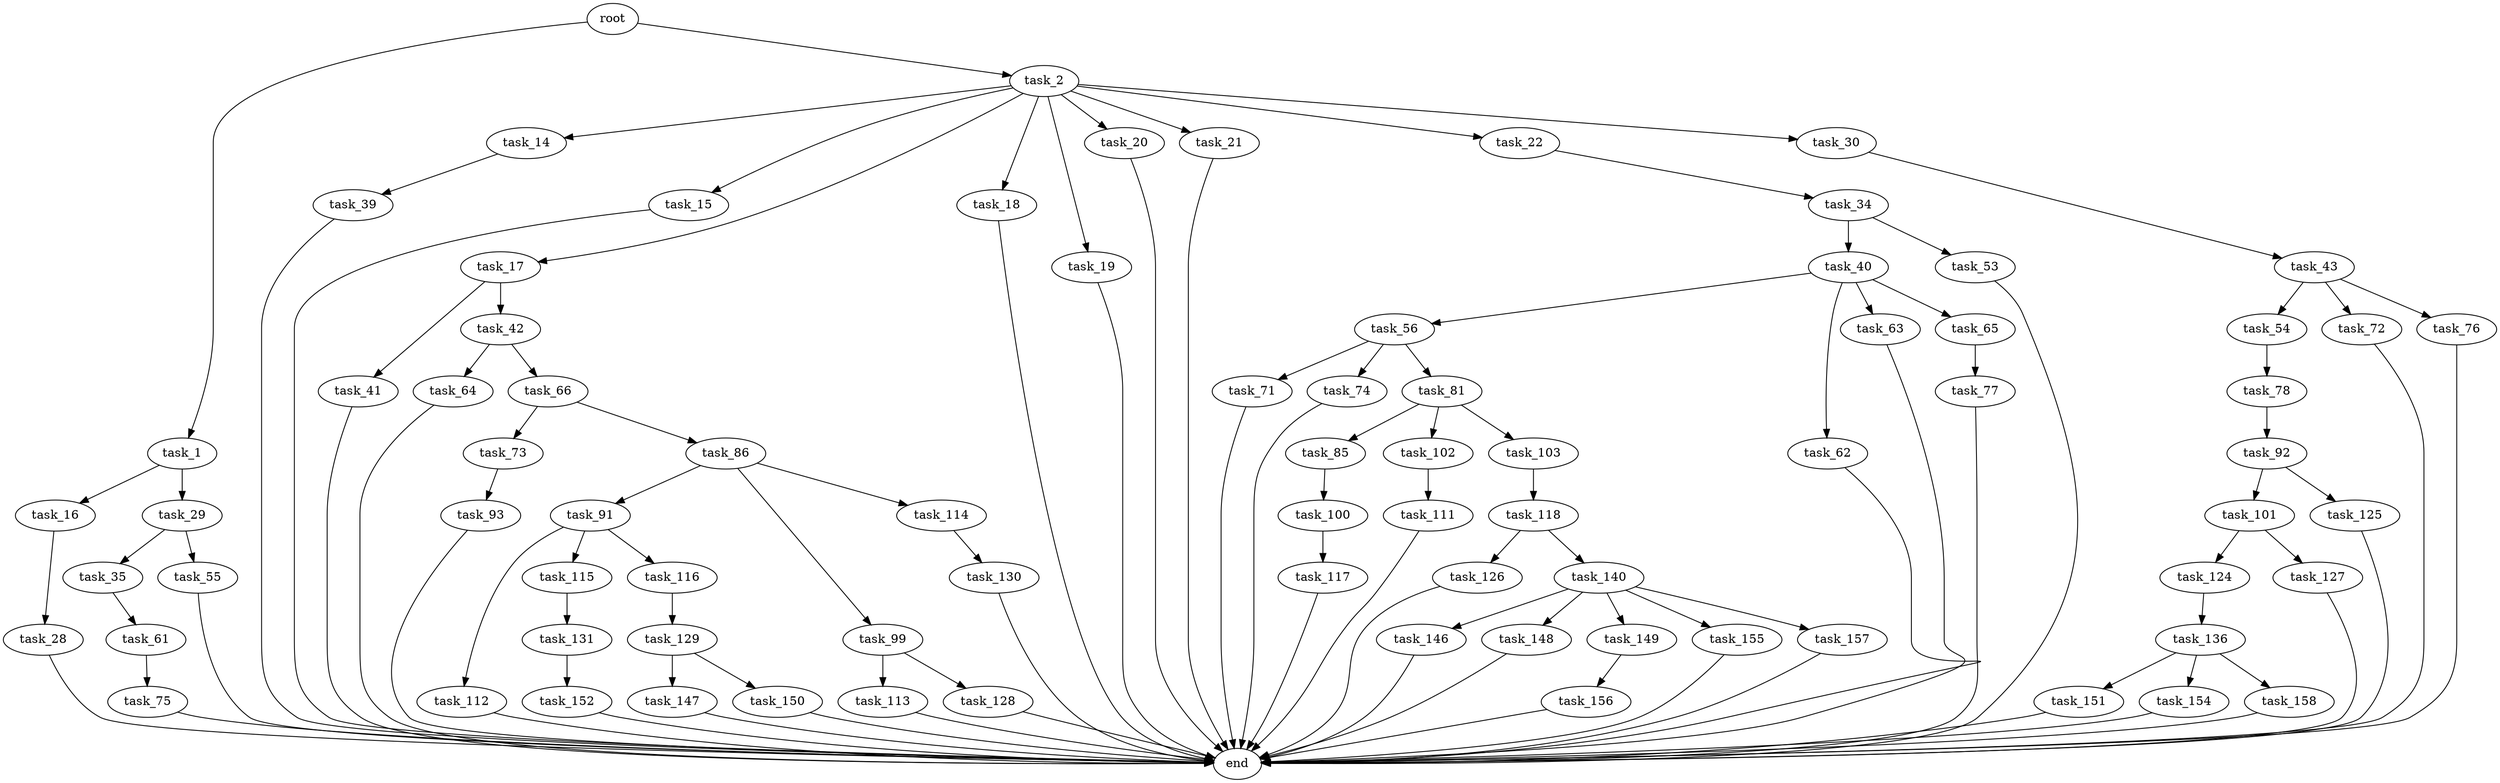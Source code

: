 digraph G {
  root [size="0.000000"];
  task_1 [size="782757789696.000000"];
  task_2 [size="4420143320.000000"];
  task_16 [size="368293445632.000000"];
  task_29 [size="68719476736.000000"];
  task_14 [size="377793234642.000000"];
  task_15 [size="14871996604.000000"];
  task_17 [size="231928233984.000000"];
  task_18 [size="549755813888.000000"];
  task_19 [size="42068627260.000000"];
  task_20 [size="395280188697.000000"];
  task_21 [size="68719476736.000000"];
  task_22 [size="15452974934.000000"];
  task_30 [size="66270412347.000000"];
  task_39 [size="134217728000.000000"];
  end [size="0.000000"];
  task_28 [size="1073741824000.000000"];
  task_41 [size="9908795137.000000"];
  task_42 [size="207202071911.000000"];
  task_34 [size="231928233984.000000"];
  task_35 [size="1389480982.000000"];
  task_55 [size="7936571343.000000"];
  task_43 [size="134217728000.000000"];
  task_40 [size="280820021768.000000"];
  task_53 [size="250736586536.000000"];
  task_61 [size="28991029248.000000"];
  task_56 [size="1073741824000.000000"];
  task_62 [size="231928233984.000000"];
  task_63 [size="5758248973.000000"];
  task_65 [size="22186398453.000000"];
  task_64 [size="6195901150.000000"];
  task_66 [size="8589934592.000000"];
  task_54 [size="152838731267.000000"];
  task_72 [size="782757789696.000000"];
  task_76 [size="549755813888.000000"];
  task_78 [size="1073741824000.000000"];
  task_71 [size="8589934592.000000"];
  task_74 [size="28991029248.000000"];
  task_81 [size="368293445632.000000"];
  task_75 [size="8589934592.000000"];
  task_77 [size="134217728000.000000"];
  task_73 [size="835951713064.000000"];
  task_86 [size="782757789696.000000"];
  task_93 [size="28991029248.000000"];
  task_92 [size="586663418077.000000"];
  task_85 [size="69098088098.000000"];
  task_102 [size="28991029248.000000"];
  task_103 [size="18810643772.000000"];
  task_100 [size="9418134711.000000"];
  task_91 [size="7482352784.000000"];
  task_99 [size="32972553204.000000"];
  task_114 [size="12300509820.000000"];
  task_112 [size="4539469048.000000"];
  task_115 [size="782757789696.000000"];
  task_116 [size="5958317833.000000"];
  task_101 [size="231928233984.000000"];
  task_125 [size="68719476736.000000"];
  task_113 [size="8589934592.000000"];
  task_128 [size="368293445632.000000"];
  task_117 [size="22015607394.000000"];
  task_124 [size="717705988376.000000"];
  task_127 [size="172634435138.000000"];
  task_111 [size="4657628669.000000"];
  task_118 [size="421589655136.000000"];
  task_130 [size="5727990076.000000"];
  task_131 [size="146700307947.000000"];
  task_129 [size="13219125280.000000"];
  task_126 [size="231928233984.000000"];
  task_140 [size="51936672556.000000"];
  task_136 [size="1048314452.000000"];
  task_147 [size="4219695349.000000"];
  task_150 [size="231928233984.000000"];
  task_152 [size="1114269187842.000000"];
  task_151 [size="6023715570.000000"];
  task_154 [size="612945215168.000000"];
  task_158 [size="270984204259.000000"];
  task_146 [size="39321452584.000000"];
  task_148 [size="239436478476.000000"];
  task_149 [size="8589934592.000000"];
  task_155 [size="782757789696.000000"];
  task_157 [size="108106398790.000000"];
  task_156 [size="30024645606.000000"];

  root -> task_1 [size="1.000000"];
  root -> task_2 [size="1.000000"];
  task_1 -> task_16 [size="679477248.000000"];
  task_1 -> task_29 [size="679477248.000000"];
  task_2 -> task_14 [size="75497472.000000"];
  task_2 -> task_15 [size="75497472.000000"];
  task_2 -> task_17 [size="75497472.000000"];
  task_2 -> task_18 [size="75497472.000000"];
  task_2 -> task_19 [size="75497472.000000"];
  task_2 -> task_20 [size="75497472.000000"];
  task_2 -> task_21 [size="75497472.000000"];
  task_2 -> task_22 [size="75497472.000000"];
  task_2 -> task_30 [size="75497472.000000"];
  task_16 -> task_28 [size="411041792.000000"];
  task_29 -> task_35 [size="134217728.000000"];
  task_29 -> task_55 [size="134217728.000000"];
  task_14 -> task_39 [size="411041792.000000"];
  task_15 -> end [size="1.000000"];
  task_17 -> task_41 [size="301989888.000000"];
  task_17 -> task_42 [size="301989888.000000"];
  task_18 -> end [size="1.000000"];
  task_19 -> end [size="1.000000"];
  task_20 -> end [size="1.000000"];
  task_21 -> end [size="1.000000"];
  task_22 -> task_34 [size="301989888.000000"];
  task_30 -> task_43 [size="301989888.000000"];
  task_39 -> end [size="1.000000"];
  task_28 -> end [size="1.000000"];
  task_41 -> end [size="1.000000"];
  task_42 -> task_64 [size="301989888.000000"];
  task_42 -> task_66 [size="301989888.000000"];
  task_34 -> task_40 [size="301989888.000000"];
  task_34 -> task_53 [size="301989888.000000"];
  task_35 -> task_61 [size="33554432.000000"];
  task_55 -> end [size="1.000000"];
  task_43 -> task_54 [size="209715200.000000"];
  task_43 -> task_72 [size="209715200.000000"];
  task_43 -> task_76 [size="209715200.000000"];
  task_40 -> task_56 [size="536870912.000000"];
  task_40 -> task_62 [size="536870912.000000"];
  task_40 -> task_63 [size="536870912.000000"];
  task_40 -> task_65 [size="536870912.000000"];
  task_53 -> end [size="1.000000"];
  task_61 -> task_75 [size="75497472.000000"];
  task_56 -> task_71 [size="838860800.000000"];
  task_56 -> task_74 [size="838860800.000000"];
  task_56 -> task_81 [size="838860800.000000"];
  task_62 -> end [size="1.000000"];
  task_63 -> end [size="1.000000"];
  task_65 -> task_77 [size="411041792.000000"];
  task_64 -> end [size="1.000000"];
  task_66 -> task_73 [size="33554432.000000"];
  task_66 -> task_86 [size="33554432.000000"];
  task_54 -> task_78 [size="679477248.000000"];
  task_72 -> end [size="1.000000"];
  task_76 -> end [size="1.000000"];
  task_78 -> task_92 [size="838860800.000000"];
  task_71 -> end [size="1.000000"];
  task_74 -> end [size="1.000000"];
  task_81 -> task_85 [size="411041792.000000"];
  task_81 -> task_102 [size="411041792.000000"];
  task_81 -> task_103 [size="411041792.000000"];
  task_75 -> end [size="1.000000"];
  task_77 -> end [size="1.000000"];
  task_73 -> task_93 [size="536870912.000000"];
  task_86 -> task_91 [size="679477248.000000"];
  task_86 -> task_99 [size="679477248.000000"];
  task_86 -> task_114 [size="679477248.000000"];
  task_93 -> end [size="1.000000"];
  task_92 -> task_101 [size="838860800.000000"];
  task_92 -> task_125 [size="838860800.000000"];
  task_85 -> task_100 [size="75497472.000000"];
  task_102 -> task_111 [size="75497472.000000"];
  task_103 -> task_118 [size="536870912.000000"];
  task_100 -> task_117 [size="209715200.000000"];
  task_91 -> task_112 [size="536870912.000000"];
  task_91 -> task_115 [size="536870912.000000"];
  task_91 -> task_116 [size="536870912.000000"];
  task_99 -> task_113 [size="134217728.000000"];
  task_99 -> task_128 [size="134217728.000000"];
  task_114 -> task_130 [size="536870912.000000"];
  task_112 -> end [size="1.000000"];
  task_115 -> task_131 [size="679477248.000000"];
  task_116 -> task_129 [size="301989888.000000"];
  task_101 -> task_124 [size="301989888.000000"];
  task_101 -> task_127 [size="301989888.000000"];
  task_125 -> end [size="1.000000"];
  task_113 -> end [size="1.000000"];
  task_128 -> end [size="1.000000"];
  task_117 -> end [size="1.000000"];
  task_124 -> task_136 [size="536870912.000000"];
  task_127 -> end [size="1.000000"];
  task_111 -> end [size="1.000000"];
  task_118 -> task_126 [size="838860800.000000"];
  task_118 -> task_140 [size="838860800.000000"];
  task_130 -> end [size="1.000000"];
  task_131 -> task_152 [size="209715200.000000"];
  task_129 -> task_147 [size="536870912.000000"];
  task_129 -> task_150 [size="536870912.000000"];
  task_126 -> end [size="1.000000"];
  task_140 -> task_146 [size="838860800.000000"];
  task_140 -> task_148 [size="838860800.000000"];
  task_140 -> task_149 [size="838860800.000000"];
  task_140 -> task_155 [size="838860800.000000"];
  task_140 -> task_157 [size="838860800.000000"];
  task_136 -> task_151 [size="33554432.000000"];
  task_136 -> task_154 [size="33554432.000000"];
  task_136 -> task_158 [size="33554432.000000"];
  task_147 -> end [size="1.000000"];
  task_150 -> end [size="1.000000"];
  task_152 -> end [size="1.000000"];
  task_151 -> end [size="1.000000"];
  task_154 -> end [size="1.000000"];
  task_158 -> end [size="1.000000"];
  task_146 -> end [size="1.000000"];
  task_148 -> end [size="1.000000"];
  task_149 -> task_156 [size="33554432.000000"];
  task_155 -> end [size="1.000000"];
  task_157 -> end [size="1.000000"];
  task_156 -> end [size="1.000000"];
}
